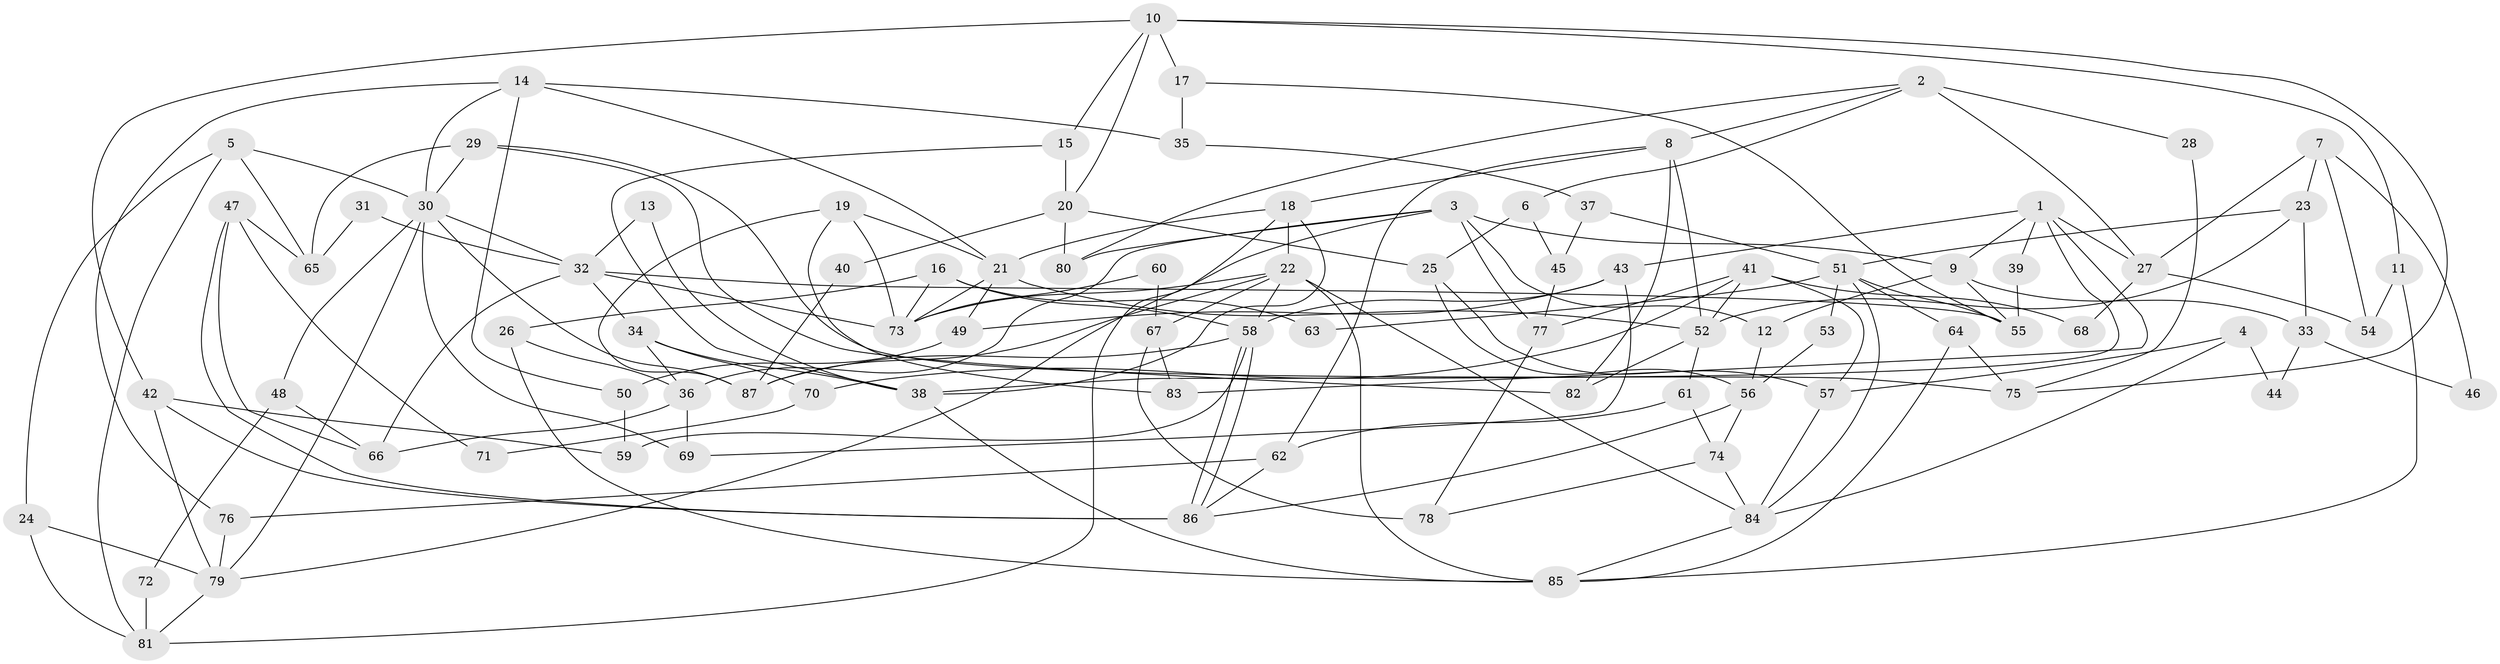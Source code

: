 // Generated by graph-tools (version 1.1) at 2025/50/03/09/25 03:50:02]
// undirected, 87 vertices, 174 edges
graph export_dot {
graph [start="1"]
  node [color=gray90,style=filled];
  1;
  2;
  3;
  4;
  5;
  6;
  7;
  8;
  9;
  10;
  11;
  12;
  13;
  14;
  15;
  16;
  17;
  18;
  19;
  20;
  21;
  22;
  23;
  24;
  25;
  26;
  27;
  28;
  29;
  30;
  31;
  32;
  33;
  34;
  35;
  36;
  37;
  38;
  39;
  40;
  41;
  42;
  43;
  44;
  45;
  46;
  47;
  48;
  49;
  50;
  51;
  52;
  53;
  54;
  55;
  56;
  57;
  58;
  59;
  60;
  61;
  62;
  63;
  64;
  65;
  66;
  67;
  68;
  69;
  70;
  71;
  72;
  73;
  74;
  75;
  76;
  77;
  78;
  79;
  80;
  81;
  82;
  83;
  84;
  85;
  86;
  87;
  1 -- 38;
  1 -- 43;
  1 -- 9;
  1 -- 27;
  1 -- 39;
  1 -- 83;
  2 -- 8;
  2 -- 27;
  2 -- 6;
  2 -- 28;
  2 -- 80;
  3 -- 9;
  3 -- 79;
  3 -- 12;
  3 -- 36;
  3 -- 77;
  3 -- 80;
  4 -- 84;
  4 -- 57;
  4 -- 44;
  5 -- 81;
  5 -- 30;
  5 -- 24;
  5 -- 65;
  6 -- 25;
  6 -- 45;
  7 -- 23;
  7 -- 54;
  7 -- 27;
  7 -- 46;
  8 -- 18;
  8 -- 62;
  8 -- 52;
  8 -- 82;
  9 -- 12;
  9 -- 33;
  9 -- 55;
  10 -- 42;
  10 -- 15;
  10 -- 11;
  10 -- 17;
  10 -- 20;
  10 -- 75;
  11 -- 85;
  11 -- 54;
  12 -- 56;
  13 -- 38;
  13 -- 32;
  14 -- 21;
  14 -- 30;
  14 -- 35;
  14 -- 50;
  14 -- 76;
  15 -- 38;
  15 -- 20;
  16 -- 73;
  16 -- 58;
  16 -- 26;
  16 -- 63;
  17 -- 55;
  17 -- 35;
  18 -- 38;
  18 -- 21;
  18 -- 22;
  18 -- 81;
  19 -- 87;
  19 -- 73;
  19 -- 21;
  19 -- 83;
  20 -- 80;
  20 -- 25;
  20 -- 40;
  21 -- 52;
  21 -- 49;
  21 -- 73;
  22 -- 85;
  22 -- 58;
  22 -- 67;
  22 -- 73;
  22 -- 84;
  22 -- 87;
  23 -- 51;
  23 -- 52;
  23 -- 33;
  24 -- 79;
  24 -- 81;
  25 -- 57;
  25 -- 56;
  26 -- 36;
  26 -- 85;
  27 -- 54;
  27 -- 68;
  28 -- 75;
  29 -- 75;
  29 -- 30;
  29 -- 65;
  29 -- 82;
  30 -- 87;
  30 -- 32;
  30 -- 48;
  30 -- 69;
  30 -- 79;
  31 -- 32;
  31 -- 65;
  32 -- 73;
  32 -- 66;
  32 -- 34;
  32 -- 55;
  33 -- 44;
  33 -- 46;
  34 -- 36;
  34 -- 38;
  34 -- 70;
  35 -- 37;
  36 -- 69;
  36 -- 66;
  37 -- 45;
  37 -- 51;
  38 -- 85;
  39 -- 55;
  40 -- 87;
  41 -- 52;
  41 -- 77;
  41 -- 57;
  41 -- 68;
  41 -- 70;
  42 -- 79;
  42 -- 86;
  42 -- 59;
  43 -- 58;
  43 -- 49;
  43 -- 69;
  45 -- 77;
  47 -- 86;
  47 -- 65;
  47 -- 66;
  47 -- 71;
  48 -- 66;
  48 -- 72;
  49 -- 50;
  50 -- 59;
  51 -- 55;
  51 -- 53;
  51 -- 63;
  51 -- 64;
  51 -- 84;
  52 -- 82;
  52 -- 61;
  53 -- 56;
  56 -- 74;
  56 -- 86;
  57 -- 84;
  58 -- 86;
  58 -- 86;
  58 -- 59;
  58 -- 87;
  60 -- 73;
  60 -- 67;
  61 -- 62;
  61 -- 74;
  62 -- 86;
  62 -- 76;
  64 -- 85;
  64 -- 75;
  67 -- 83;
  67 -- 78;
  70 -- 71;
  72 -- 81;
  74 -- 84;
  74 -- 78;
  76 -- 79;
  77 -- 78;
  79 -- 81;
  84 -- 85;
}

